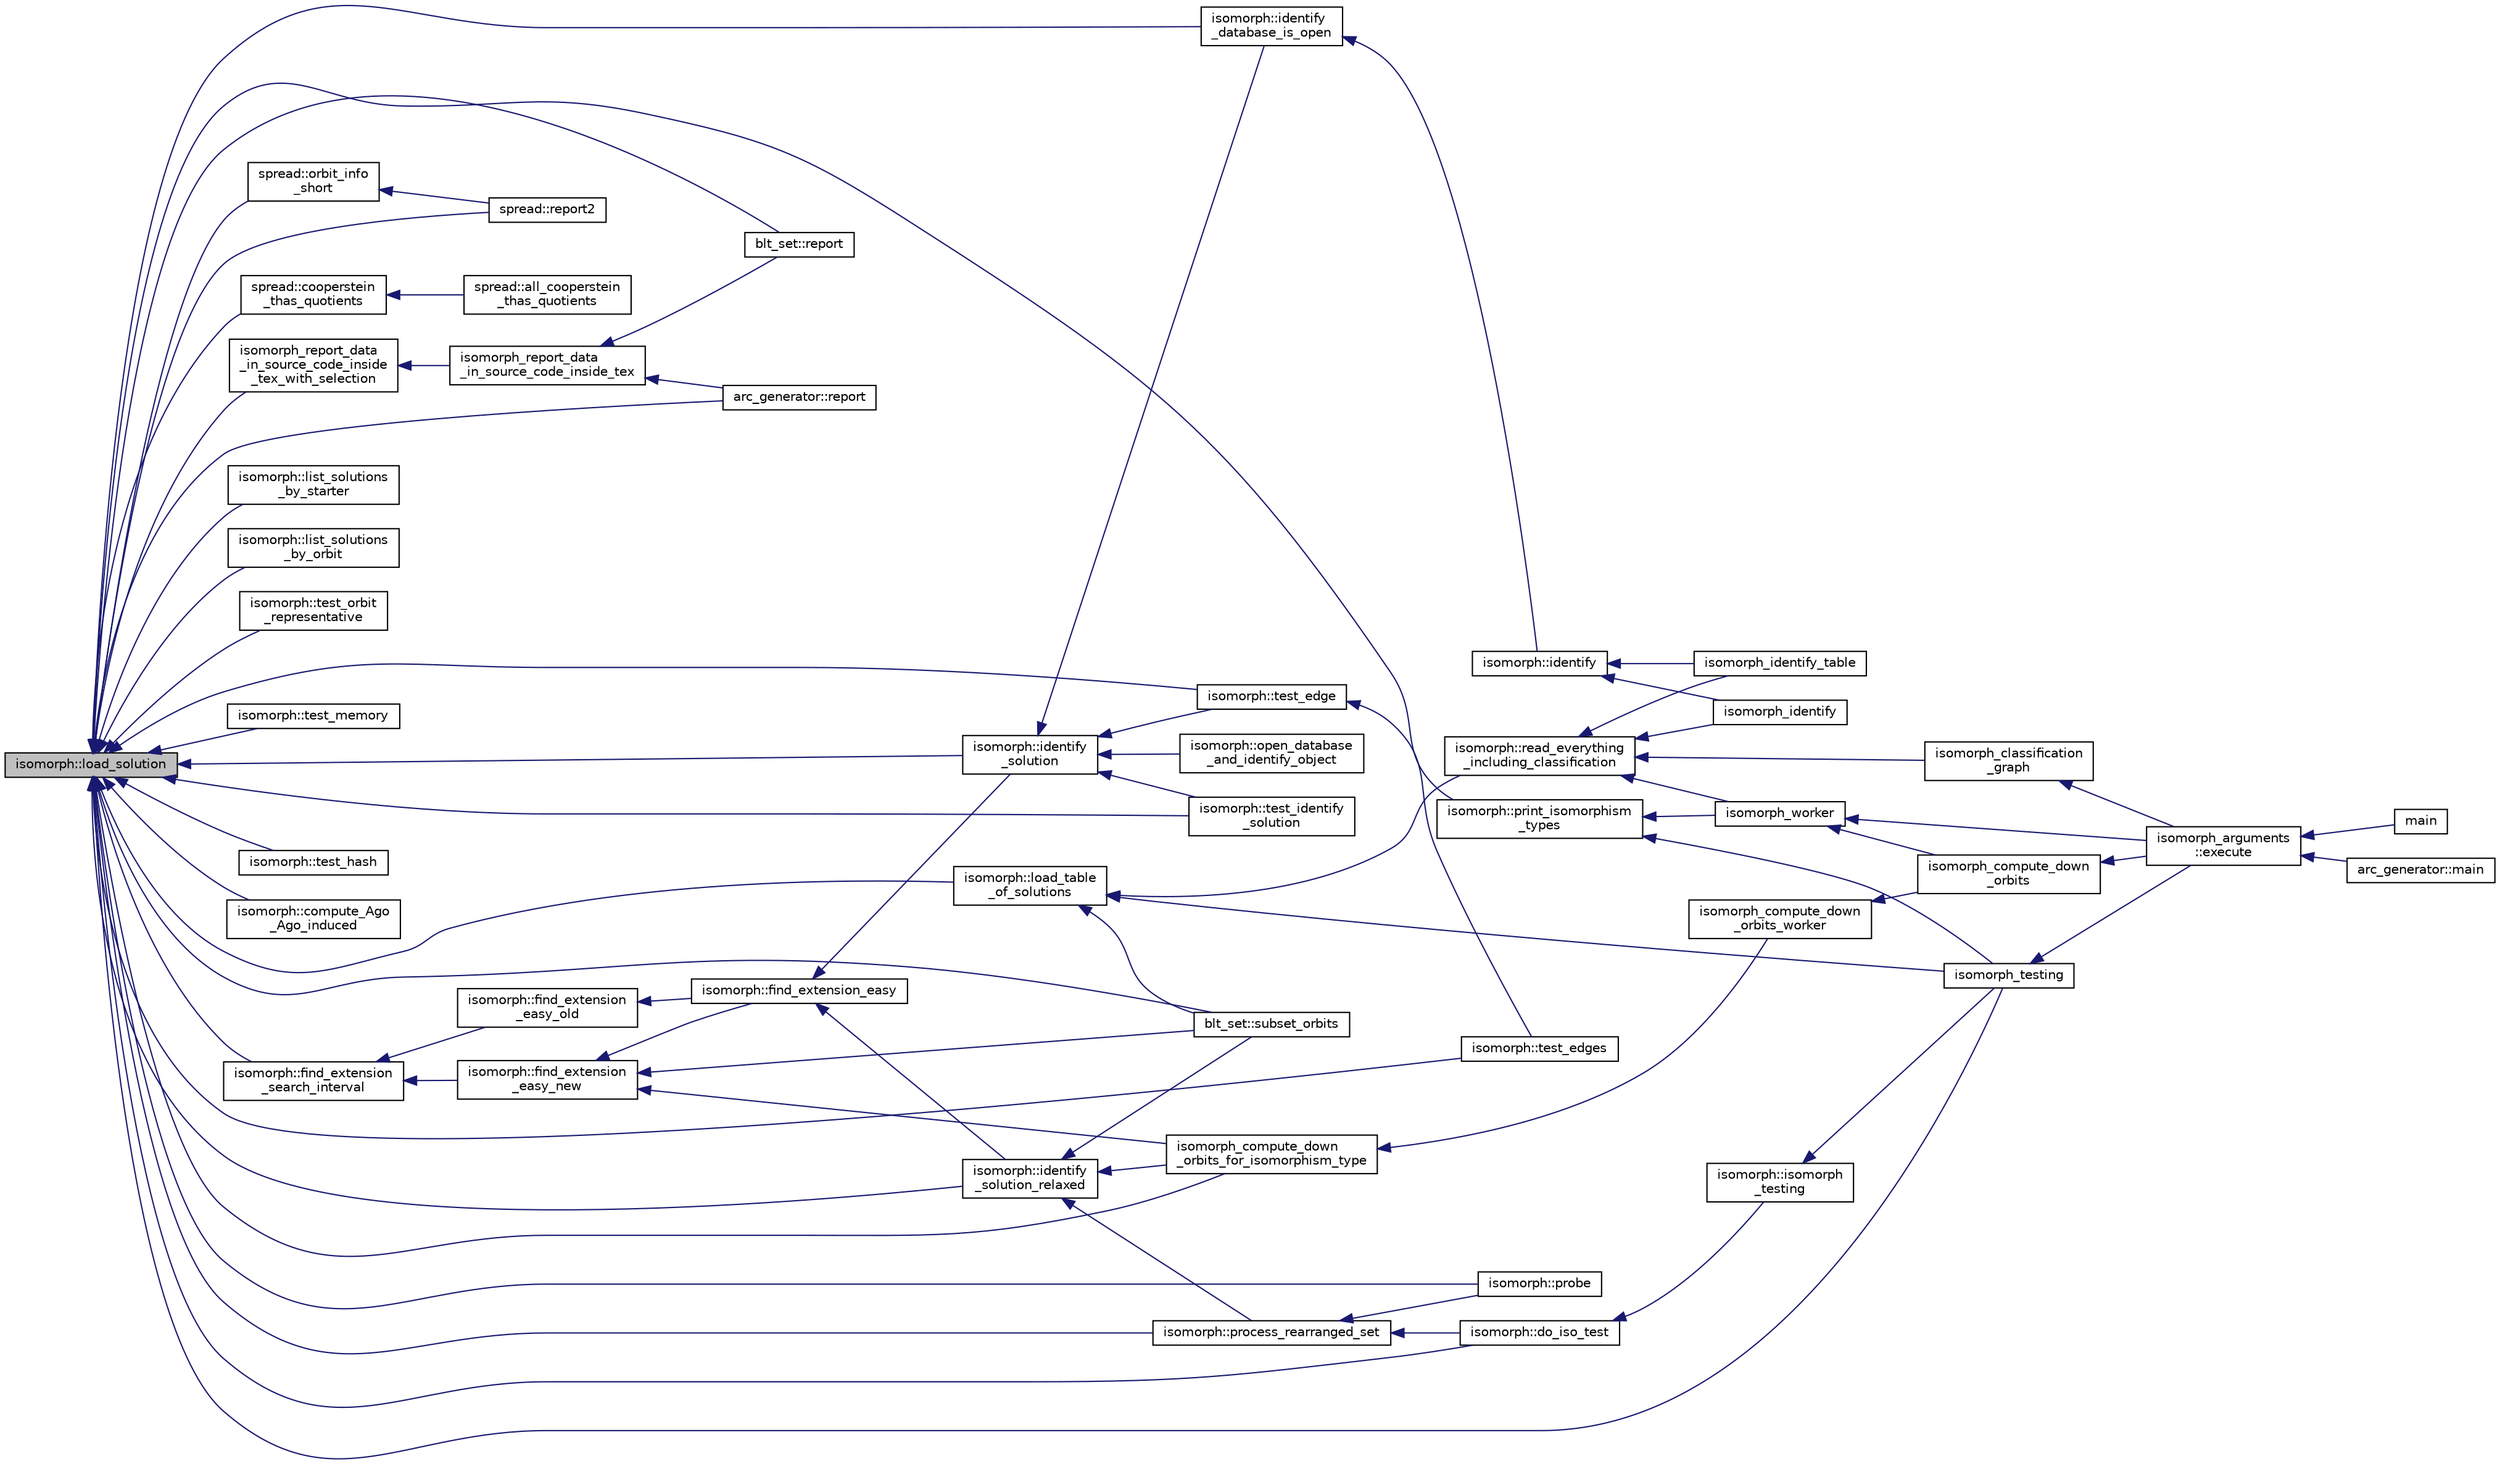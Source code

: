 digraph "isomorph::load_solution"
{
  edge [fontname="Helvetica",fontsize="10",labelfontname="Helvetica",labelfontsize="10"];
  node [fontname="Helvetica",fontsize="10",shape=record];
  rankdir="LR";
  Node8257 [label="isomorph::load_solution",height=0.2,width=0.4,color="black", fillcolor="grey75", style="filled", fontcolor="black"];
  Node8257 -> Node8258 [dir="back",color="midnightblue",fontsize="10",style="solid",fontname="Helvetica"];
  Node8258 [label="blt_set::report",height=0.2,width=0.4,color="black", fillcolor="white", style="filled",URL="$d1/d3d/classblt__set.html#a6b19f88bd2b92ebfba7e7c362eb9065c"];
  Node8257 -> Node8259 [dir="back",color="midnightblue",fontsize="10",style="solid",fontname="Helvetica"];
  Node8259 [label="blt_set::subset_orbits",height=0.2,width=0.4,color="black", fillcolor="white", style="filled",URL="$d1/d3d/classblt__set.html#af8f79fc4346244acfa0e2c2d23c36993"];
  Node8257 -> Node8260 [dir="back",color="midnightblue",fontsize="10",style="solid",fontname="Helvetica"];
  Node8260 [label="arc_generator::report",height=0.2,width=0.4,color="black", fillcolor="white", style="filled",URL="$d4/d21/classarc__generator.html#a650f715bb3eec8fd1057e07e5b384f9a"];
  Node8257 -> Node8261 [dir="back",color="midnightblue",fontsize="10",style="solid",fontname="Helvetica"];
  Node8261 [label="spread::report2",height=0.2,width=0.4,color="black", fillcolor="white", style="filled",URL="$da/dc1/classspread.html#a543a79e4e7306af291584f53dacbfdd8"];
  Node8257 -> Node8262 [dir="back",color="midnightblue",fontsize="10",style="solid",fontname="Helvetica"];
  Node8262 [label="spread::cooperstein\l_thas_quotients",height=0.2,width=0.4,color="black", fillcolor="white", style="filled",URL="$da/dc1/classspread.html#abba98e1f22f9a1a00823774307f29bef"];
  Node8262 -> Node8263 [dir="back",color="midnightblue",fontsize="10",style="solid",fontname="Helvetica"];
  Node8263 [label="spread::all_cooperstein\l_thas_quotients",height=0.2,width=0.4,color="black", fillcolor="white", style="filled",URL="$da/dc1/classspread.html#a83ae27050bb13feeb7e897c0f9f06b21"];
  Node8257 -> Node8264 [dir="back",color="midnightblue",fontsize="10",style="solid",fontname="Helvetica"];
  Node8264 [label="spread::orbit_info\l_short",height=0.2,width=0.4,color="black", fillcolor="white", style="filled",URL="$da/dc1/classspread.html#a24795f879a815d7e4480a72395711aef"];
  Node8264 -> Node8261 [dir="back",color="midnightblue",fontsize="10",style="solid",fontname="Helvetica"];
  Node8257 -> Node8265 [dir="back",color="midnightblue",fontsize="10",style="solid",fontname="Helvetica"];
  Node8265 [label="isomorph::load_table\l_of_solutions",height=0.2,width=0.4,color="black", fillcolor="white", style="filled",URL="$d3/d5f/classisomorph.html#a21ab5aba74a200b9abf041dc5206821a"];
  Node8265 -> Node8259 [dir="back",color="midnightblue",fontsize="10",style="solid",fontname="Helvetica"];
  Node8265 -> Node8266 [dir="back",color="midnightblue",fontsize="10",style="solid",fontname="Helvetica"];
  Node8266 [label="isomorph::read_everything\l_including_classification",height=0.2,width=0.4,color="black", fillcolor="white", style="filled",URL="$d3/d5f/classisomorph.html#aa6a56e4522d3133a6ea65c9ac6de3924"];
  Node8266 -> Node8267 [dir="back",color="midnightblue",fontsize="10",style="solid",fontname="Helvetica"];
  Node8267 [label="isomorph_classification\l_graph",height=0.2,width=0.4,color="black", fillcolor="white", style="filled",URL="$d4/d7e/isomorph__global_8_c.html#a027e803e6cab7af4c400a71663bf4715"];
  Node8267 -> Node8268 [dir="back",color="midnightblue",fontsize="10",style="solid",fontname="Helvetica"];
  Node8268 [label="isomorph_arguments\l::execute",height=0.2,width=0.4,color="black", fillcolor="white", style="filled",URL="$d5/de4/classisomorph__arguments.html#aa85e472d14906abdd5672dc66027583e"];
  Node8268 -> Node8269 [dir="back",color="midnightblue",fontsize="10",style="solid",fontname="Helvetica"];
  Node8269 [label="main",height=0.2,width=0.4,color="black", fillcolor="white", style="filled",URL="$d1/d5e/blt__main_8_c.html#a217dbf8b442f20279ea00b898af96f52"];
  Node8268 -> Node8270 [dir="back",color="midnightblue",fontsize="10",style="solid",fontname="Helvetica"];
  Node8270 [label="arc_generator::main",height=0.2,width=0.4,color="black", fillcolor="white", style="filled",URL="$d4/d21/classarc__generator.html#ad80140b51b165dad1fe6ab232be7829a"];
  Node8266 -> Node8271 [dir="back",color="midnightblue",fontsize="10",style="solid",fontname="Helvetica"];
  Node8271 [label="isomorph_identify",height=0.2,width=0.4,color="black", fillcolor="white", style="filled",URL="$d4/d7e/isomorph__global_8_c.html#aa0fe57c73d5668eee10a6022ada7f6a3"];
  Node8266 -> Node8272 [dir="back",color="midnightblue",fontsize="10",style="solid",fontname="Helvetica"];
  Node8272 [label="isomorph_identify_table",height=0.2,width=0.4,color="black", fillcolor="white", style="filled",URL="$d4/d7e/isomorph__global_8_c.html#a9fd19ea945561cf2a6bb5c72dd4b1cb2"];
  Node8266 -> Node8273 [dir="back",color="midnightblue",fontsize="10",style="solid",fontname="Helvetica"];
  Node8273 [label="isomorph_worker",height=0.2,width=0.4,color="black", fillcolor="white", style="filled",URL="$d4/d7e/isomorph__global_8_c.html#ace3bb6ec719b02a35534309d4d3fe99a"];
  Node8273 -> Node8268 [dir="back",color="midnightblue",fontsize="10",style="solid",fontname="Helvetica"];
  Node8273 -> Node8274 [dir="back",color="midnightblue",fontsize="10",style="solid",fontname="Helvetica"];
  Node8274 [label="isomorph_compute_down\l_orbits",height=0.2,width=0.4,color="black", fillcolor="white", style="filled",URL="$d4/d7e/isomorph__global_8_c.html#a3613cea19158edd30958c4edecd97d53"];
  Node8274 -> Node8268 [dir="back",color="midnightblue",fontsize="10",style="solid",fontname="Helvetica"];
  Node8265 -> Node8275 [dir="back",color="midnightblue",fontsize="10",style="solid",fontname="Helvetica"];
  Node8275 [label="isomorph_testing",height=0.2,width=0.4,color="black", fillcolor="white", style="filled",URL="$d4/d7e/isomorph__global_8_c.html#a5a73cbe9f89c4727f086482ee2d238f9"];
  Node8275 -> Node8268 [dir="back",color="midnightblue",fontsize="10",style="solid",fontname="Helvetica"];
  Node8257 -> Node8276 [dir="back",color="midnightblue",fontsize="10",style="solid",fontname="Helvetica"];
  Node8276 [label="isomorph::list_solutions\l_by_starter",height=0.2,width=0.4,color="black", fillcolor="white", style="filled",URL="$d3/d5f/classisomorph.html#a9c40f343f1a3e5fc177e5121bc809b06"];
  Node8257 -> Node8277 [dir="back",color="midnightblue",fontsize="10",style="solid",fontname="Helvetica"];
  Node8277 [label="isomorph::list_solutions\l_by_orbit",height=0.2,width=0.4,color="black", fillcolor="white", style="filled",URL="$d3/d5f/classisomorph.html#adefb1a89c097c284d29f92d5fc58ebfa"];
  Node8257 -> Node8278 [dir="back",color="midnightblue",fontsize="10",style="solid",fontname="Helvetica"];
  Node8278 [label="isomorph::test_orbit\l_representative",height=0.2,width=0.4,color="black", fillcolor="white", style="filled",URL="$d3/d5f/classisomorph.html#a5f165aa61a0d6b349da5a6117135f6c0"];
  Node8257 -> Node8279 [dir="back",color="midnightblue",fontsize="10",style="solid",fontname="Helvetica"];
  Node8279 [label="isomorph::test_identify\l_solution",height=0.2,width=0.4,color="black", fillcolor="white", style="filled",URL="$d3/d5f/classisomorph.html#aa2c95f309e3283179e87bbbd83bfdc7d"];
  Node8257 -> Node8280 [dir="back",color="midnightblue",fontsize="10",style="solid",fontname="Helvetica"];
  Node8280 [label="isomorph::test_memory",height=0.2,width=0.4,color="black", fillcolor="white", style="filled",URL="$d3/d5f/classisomorph.html#a27877043c77db8e85e8fa7d5c43845b0"];
  Node8257 -> Node8281 [dir="back",color="midnightblue",fontsize="10",style="solid",fontname="Helvetica"];
  Node8281 [label="isomorph::test_edges",height=0.2,width=0.4,color="black", fillcolor="white", style="filled",URL="$d3/d5f/classisomorph.html#ad23507927d8f7698073475d12b2a85bc"];
  Node8257 -> Node8282 [dir="back",color="midnightblue",fontsize="10",style="solid",fontname="Helvetica"];
  Node8282 [label="isomorph::test_edge",height=0.2,width=0.4,color="black", fillcolor="white", style="filled",URL="$d3/d5f/classisomorph.html#a591165fa287477b480f5b7081198ba46"];
  Node8282 -> Node8281 [dir="back",color="midnightblue",fontsize="10",style="solid",fontname="Helvetica"];
  Node8257 -> Node8283 [dir="back",color="midnightblue",fontsize="10",style="solid",fontname="Helvetica"];
  Node8283 [label="isomorph::test_hash",height=0.2,width=0.4,color="black", fillcolor="white", style="filled",URL="$d3/d5f/classisomorph.html#a53560280664b268a0500d26c801b1e68"];
  Node8257 -> Node8284 [dir="back",color="midnightblue",fontsize="10",style="solid",fontname="Helvetica"];
  Node8284 [label="isomorph::compute_Ago\l_Ago_induced",height=0.2,width=0.4,color="black", fillcolor="white", style="filled",URL="$d3/d5f/classisomorph.html#a102e1305518aac641a3acd171dc8668c"];
  Node8257 -> Node8285 [dir="back",color="midnightblue",fontsize="10",style="solid",fontname="Helvetica"];
  Node8285 [label="isomorph::find_extension\l_search_interval",height=0.2,width=0.4,color="black", fillcolor="white", style="filled",URL="$d3/d5f/classisomorph.html#af2d3de77d6df176083f2af2e1108ccb4"];
  Node8285 -> Node8286 [dir="back",color="midnightblue",fontsize="10",style="solid",fontname="Helvetica"];
  Node8286 [label="isomorph::find_extension\l_easy_old",height=0.2,width=0.4,color="black", fillcolor="white", style="filled",URL="$d3/d5f/classisomorph.html#ac527cea5328b515e3194c998217ea0bf"];
  Node8286 -> Node8287 [dir="back",color="midnightblue",fontsize="10",style="solid",fontname="Helvetica"];
  Node8287 [label="isomorph::find_extension_easy",height=0.2,width=0.4,color="black", fillcolor="white", style="filled",URL="$d3/d5f/classisomorph.html#a2861ed73bff2090e2c2a97e263258134"];
  Node8287 -> Node8288 [dir="back",color="midnightblue",fontsize="10",style="solid",fontname="Helvetica"];
  Node8288 [label="isomorph::identify\l_solution_relaxed",height=0.2,width=0.4,color="black", fillcolor="white", style="filled",URL="$d3/d5f/classisomorph.html#a8c36c61c16700d8e570f71f84a4aabc6"];
  Node8288 -> Node8259 [dir="back",color="midnightblue",fontsize="10",style="solid",fontname="Helvetica"];
  Node8288 -> Node8289 [dir="back",color="midnightblue",fontsize="10",style="solid",fontname="Helvetica"];
  Node8289 [label="isomorph_compute_down\l_orbits_for_isomorphism_type",height=0.2,width=0.4,color="black", fillcolor="white", style="filled",URL="$d4/d7e/isomorph__global_8_c.html#a13519b3a5d3b5ceb26b4bec6736b0086"];
  Node8289 -> Node8290 [dir="back",color="midnightblue",fontsize="10",style="solid",fontname="Helvetica"];
  Node8290 [label="isomorph_compute_down\l_orbits_worker",height=0.2,width=0.4,color="black", fillcolor="white", style="filled",URL="$d4/d7e/isomorph__global_8_c.html#a4edf4a833ce5638a3d58cfae1c702b37"];
  Node8290 -> Node8274 [dir="back",color="midnightblue",fontsize="10",style="solid",fontname="Helvetica"];
  Node8288 -> Node8291 [dir="back",color="midnightblue",fontsize="10",style="solid",fontname="Helvetica"];
  Node8291 [label="isomorph::process_rearranged_set",height=0.2,width=0.4,color="black", fillcolor="white", style="filled",URL="$d3/d5f/classisomorph.html#a7767fd5f1da6dfd7f93810be99ba4ab6"];
  Node8291 -> Node8292 [dir="back",color="midnightblue",fontsize="10",style="solid",fontname="Helvetica"];
  Node8292 [label="isomorph::probe",height=0.2,width=0.4,color="black", fillcolor="white", style="filled",URL="$d3/d5f/classisomorph.html#a9cb6fed7b6ac639d886b117a1f454441"];
  Node8291 -> Node8293 [dir="back",color="midnightblue",fontsize="10",style="solid",fontname="Helvetica"];
  Node8293 [label="isomorph::do_iso_test",height=0.2,width=0.4,color="black", fillcolor="white", style="filled",URL="$d3/d5f/classisomorph.html#a51fc3bf5cc3a99282a489b2df37ee24e"];
  Node8293 -> Node8294 [dir="back",color="midnightblue",fontsize="10",style="solid",fontname="Helvetica"];
  Node8294 [label="isomorph::isomorph\l_testing",height=0.2,width=0.4,color="black", fillcolor="white", style="filled",URL="$d3/d5f/classisomorph.html#ad7945ec94ba0ba16953482edfaa4da6e"];
  Node8294 -> Node8275 [dir="back",color="midnightblue",fontsize="10",style="solid",fontname="Helvetica"];
  Node8287 -> Node8295 [dir="back",color="midnightblue",fontsize="10",style="solid",fontname="Helvetica"];
  Node8295 [label="isomorph::identify\l_solution",height=0.2,width=0.4,color="black", fillcolor="white", style="filled",URL="$d3/d5f/classisomorph.html#abc63d2e561a6209e32c47d8486c9a67e"];
  Node8295 -> Node8279 [dir="back",color="midnightblue",fontsize="10",style="solid",fontname="Helvetica"];
  Node8295 -> Node8282 [dir="back",color="midnightblue",fontsize="10",style="solid",fontname="Helvetica"];
  Node8295 -> Node8296 [dir="back",color="midnightblue",fontsize="10",style="solid",fontname="Helvetica"];
  Node8296 [label="isomorph::open_database\l_and_identify_object",height=0.2,width=0.4,color="black", fillcolor="white", style="filled",URL="$d3/d5f/classisomorph.html#aa4e387f26f609fc9379d2e01f6cc27d0"];
  Node8295 -> Node8297 [dir="back",color="midnightblue",fontsize="10",style="solid",fontname="Helvetica"];
  Node8297 [label="isomorph::identify\l_database_is_open",height=0.2,width=0.4,color="black", fillcolor="white", style="filled",URL="$d3/d5f/classisomorph.html#a4a5d04d07ac8c2a994fa174f156dea73"];
  Node8297 -> Node8298 [dir="back",color="midnightblue",fontsize="10",style="solid",fontname="Helvetica"];
  Node8298 [label="isomorph::identify",height=0.2,width=0.4,color="black", fillcolor="white", style="filled",URL="$d3/d5f/classisomorph.html#a78ecf843b9f6ca1cfd666e222edd90ae"];
  Node8298 -> Node8271 [dir="back",color="midnightblue",fontsize="10",style="solid",fontname="Helvetica"];
  Node8298 -> Node8272 [dir="back",color="midnightblue",fontsize="10",style="solid",fontname="Helvetica"];
  Node8285 -> Node8299 [dir="back",color="midnightblue",fontsize="10",style="solid",fontname="Helvetica"];
  Node8299 [label="isomorph::find_extension\l_easy_new",height=0.2,width=0.4,color="black", fillcolor="white", style="filled",URL="$d3/d5f/classisomorph.html#a239dde6a8264198fc3f6fb2e15cd882d"];
  Node8299 -> Node8259 [dir="back",color="midnightblue",fontsize="10",style="solid",fontname="Helvetica"];
  Node8299 -> Node8287 [dir="back",color="midnightblue",fontsize="10",style="solid",fontname="Helvetica"];
  Node8299 -> Node8289 [dir="back",color="midnightblue",fontsize="10",style="solid",fontname="Helvetica"];
  Node8257 -> Node8300 [dir="back",color="midnightblue",fontsize="10",style="solid",fontname="Helvetica"];
  Node8300 [label="isomorph::print_isomorphism\l_types",height=0.2,width=0.4,color="black", fillcolor="white", style="filled",URL="$d3/d5f/classisomorph.html#abbcd12f6434585951a5532d0b2467a00"];
  Node8300 -> Node8275 [dir="back",color="midnightblue",fontsize="10",style="solid",fontname="Helvetica"];
  Node8300 -> Node8273 [dir="back",color="midnightblue",fontsize="10",style="solid",fontname="Helvetica"];
  Node8257 -> Node8275 [dir="back",color="midnightblue",fontsize="10",style="solid",fontname="Helvetica"];
  Node8257 -> Node8289 [dir="back",color="midnightblue",fontsize="10",style="solid",fontname="Helvetica"];
  Node8257 -> Node8301 [dir="back",color="midnightblue",fontsize="10",style="solid",fontname="Helvetica"];
  Node8301 [label="isomorph_report_data\l_in_source_code_inside\l_tex_with_selection",height=0.2,width=0.4,color="black", fillcolor="white", style="filled",URL="$d4/d7e/isomorph__global_8_c.html#a6032c497e22f9a4e88bee93ec60cc8ca"];
  Node8301 -> Node8302 [dir="back",color="midnightblue",fontsize="10",style="solid",fontname="Helvetica"];
  Node8302 [label="isomorph_report_data\l_in_source_code_inside_tex",height=0.2,width=0.4,color="black", fillcolor="white", style="filled",URL="$d4/d7e/isomorph__global_8_c.html#abe3bbbcc72eeed292e953c313dbdb314"];
  Node8302 -> Node8258 [dir="back",color="midnightblue",fontsize="10",style="solid",fontname="Helvetica"];
  Node8302 -> Node8260 [dir="back",color="midnightblue",fontsize="10",style="solid",fontname="Helvetica"];
  Node8257 -> Node8292 [dir="back",color="midnightblue",fontsize="10",style="solid",fontname="Helvetica"];
  Node8257 -> Node8293 [dir="back",color="midnightblue",fontsize="10",style="solid",fontname="Helvetica"];
  Node8257 -> Node8291 [dir="back",color="midnightblue",fontsize="10",style="solid",fontname="Helvetica"];
  Node8257 -> Node8297 [dir="back",color="midnightblue",fontsize="10",style="solid",fontname="Helvetica"];
  Node8257 -> Node8288 [dir="back",color="midnightblue",fontsize="10",style="solid",fontname="Helvetica"];
  Node8257 -> Node8295 [dir="back",color="midnightblue",fontsize="10",style="solid",fontname="Helvetica"];
}
